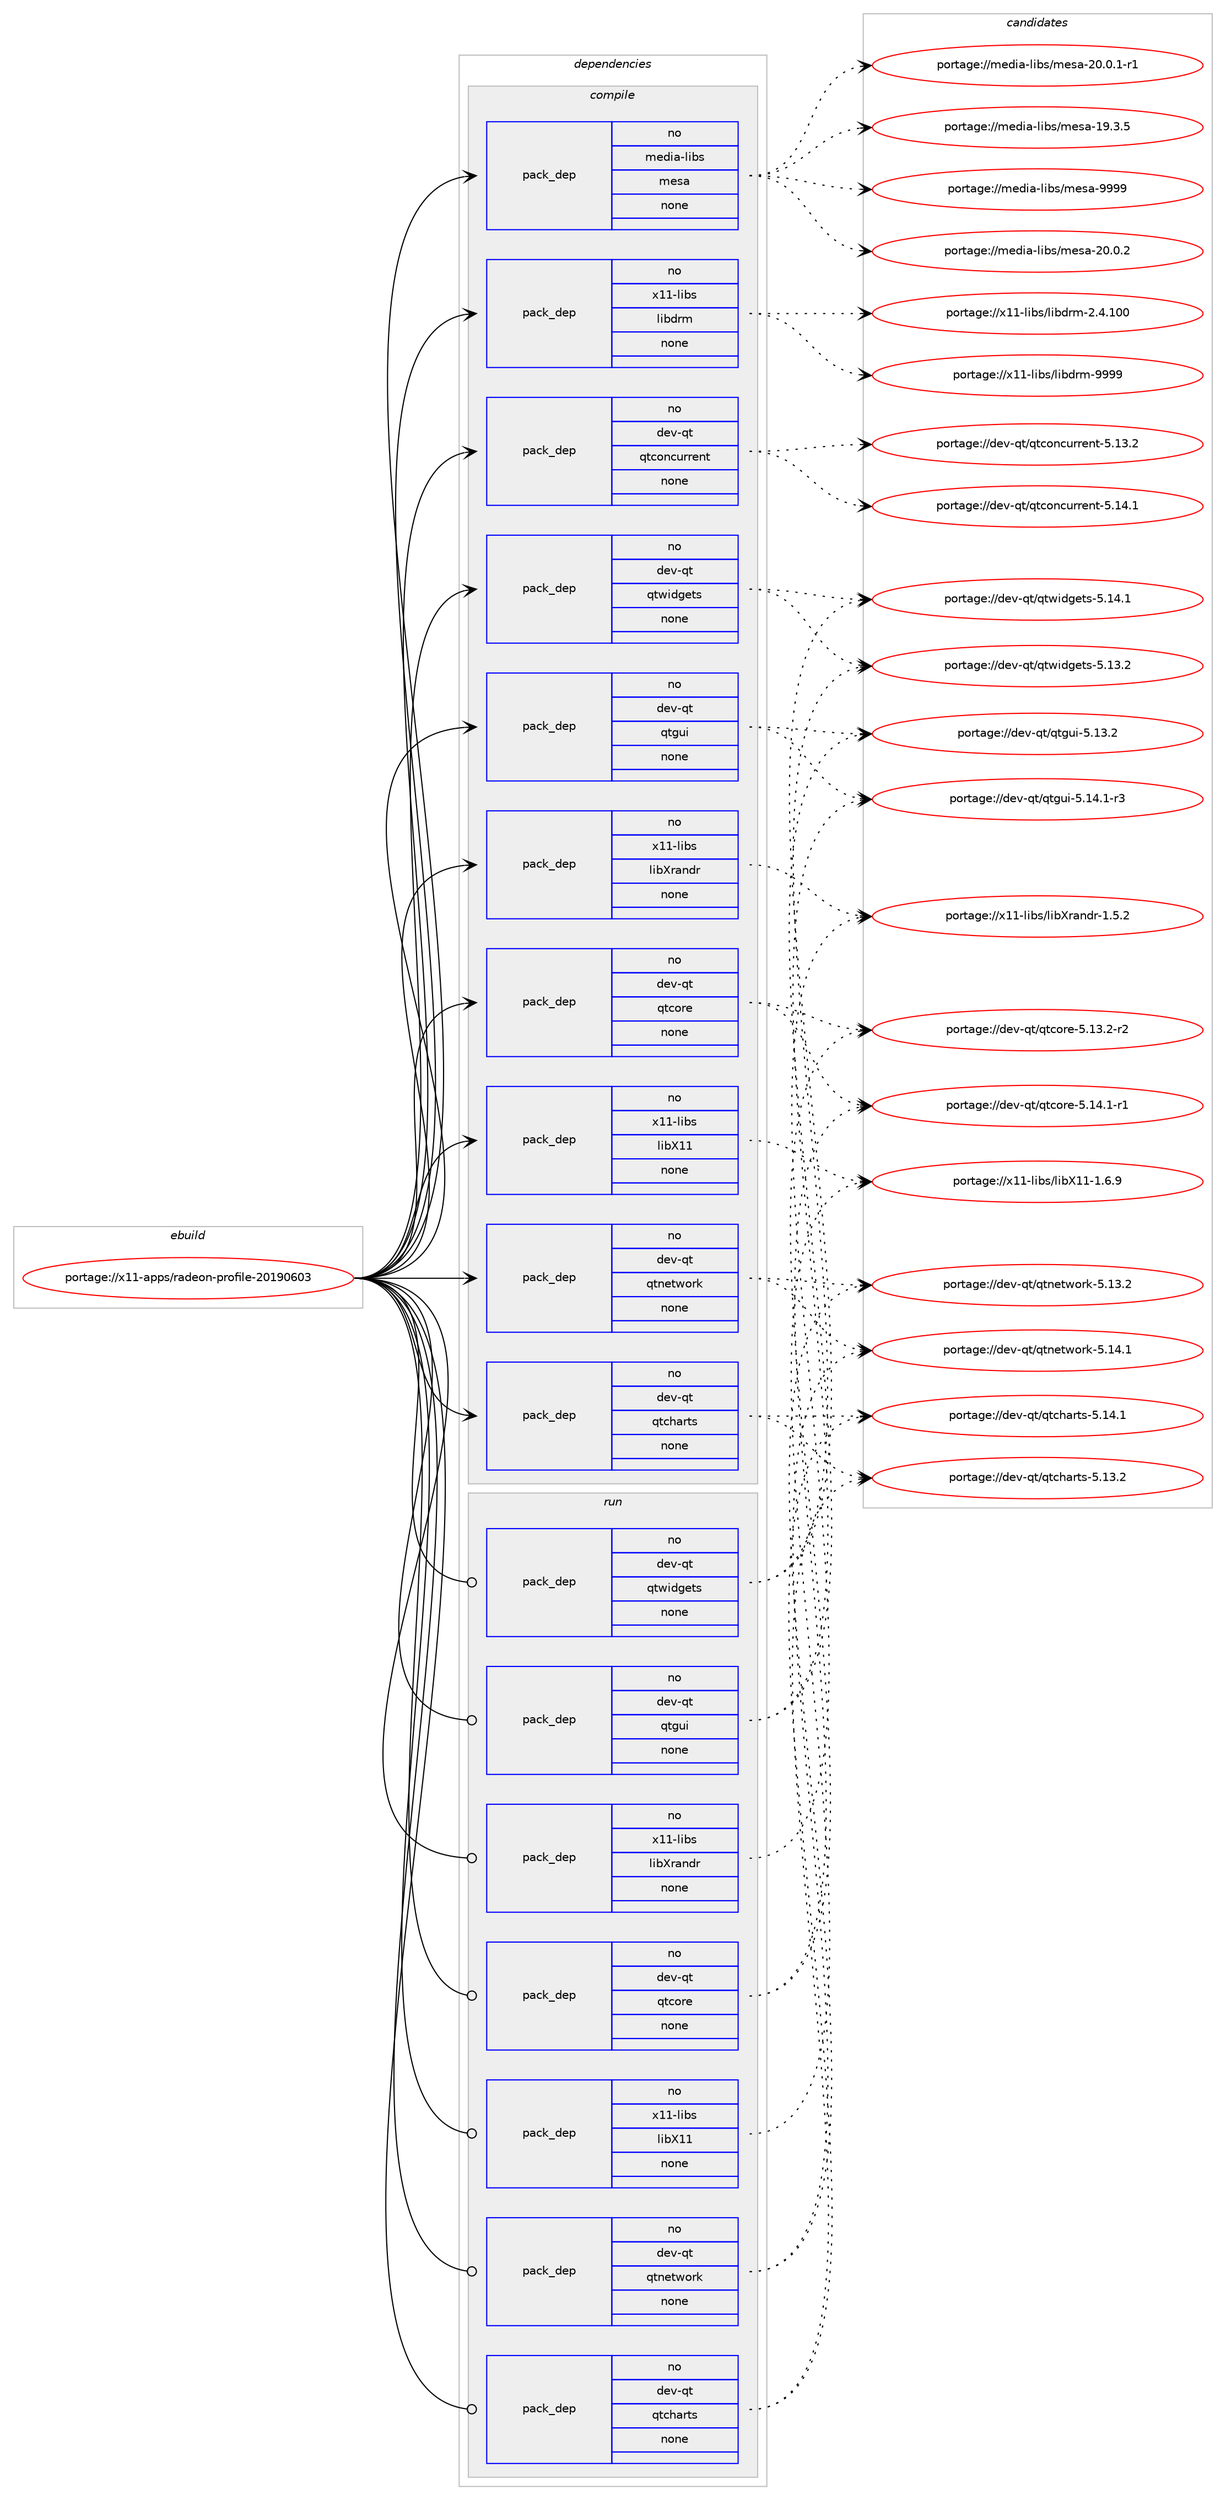 digraph prolog {

# *************
# Graph options
# *************

newrank=true;
concentrate=true;
compound=true;
graph [rankdir=LR,fontname=Helvetica,fontsize=10,ranksep=1.5];#, ranksep=2.5, nodesep=0.2];
edge  [arrowhead=vee];
node  [fontname=Helvetica,fontsize=10];

# **********
# The ebuild
# **********

subgraph cluster_leftcol {
color=gray;
label=<<i>ebuild</i>>;
id [label="portage://x11-apps/radeon-profile-20190603", color=red, width=4, href="../x11-apps/radeon-profile-20190603.svg"];
}

# ****************
# The dependencies
# ****************

subgraph cluster_midcol {
color=gray;
label=<<i>dependencies</i>>;
subgraph cluster_compile {
fillcolor="#eeeeee";
style=filled;
label=<<i>compile</i>>;
subgraph pack3239 {
dependency3576 [label=<<TABLE BORDER="0" CELLBORDER="1" CELLSPACING="0" CELLPADDING="4" WIDTH="220"><TR><TD ROWSPAN="6" CELLPADDING="30">pack_dep</TD></TR><TR><TD WIDTH="110">no</TD></TR><TR><TD>dev-qt</TD></TR><TR><TD>qtcharts</TD></TR><TR><TD>none</TD></TR><TR><TD></TD></TR></TABLE>>, shape=none, color=blue];
}
id:e -> dependency3576:w [weight=20,style="solid",arrowhead="vee"];
subgraph pack3240 {
dependency3577 [label=<<TABLE BORDER="0" CELLBORDER="1" CELLSPACING="0" CELLPADDING="4" WIDTH="220"><TR><TD ROWSPAN="6" CELLPADDING="30">pack_dep</TD></TR><TR><TD WIDTH="110">no</TD></TR><TR><TD>dev-qt</TD></TR><TR><TD>qtconcurrent</TD></TR><TR><TD>none</TD></TR><TR><TD></TD></TR></TABLE>>, shape=none, color=blue];
}
id:e -> dependency3577:w [weight=20,style="solid",arrowhead="vee"];
subgraph pack3241 {
dependency3578 [label=<<TABLE BORDER="0" CELLBORDER="1" CELLSPACING="0" CELLPADDING="4" WIDTH="220"><TR><TD ROWSPAN="6" CELLPADDING="30">pack_dep</TD></TR><TR><TD WIDTH="110">no</TD></TR><TR><TD>dev-qt</TD></TR><TR><TD>qtcore</TD></TR><TR><TD>none</TD></TR><TR><TD></TD></TR></TABLE>>, shape=none, color=blue];
}
id:e -> dependency3578:w [weight=20,style="solid",arrowhead="vee"];
subgraph pack3242 {
dependency3579 [label=<<TABLE BORDER="0" CELLBORDER="1" CELLSPACING="0" CELLPADDING="4" WIDTH="220"><TR><TD ROWSPAN="6" CELLPADDING="30">pack_dep</TD></TR><TR><TD WIDTH="110">no</TD></TR><TR><TD>dev-qt</TD></TR><TR><TD>qtgui</TD></TR><TR><TD>none</TD></TR><TR><TD></TD></TR></TABLE>>, shape=none, color=blue];
}
id:e -> dependency3579:w [weight=20,style="solid",arrowhead="vee"];
subgraph pack3243 {
dependency3580 [label=<<TABLE BORDER="0" CELLBORDER="1" CELLSPACING="0" CELLPADDING="4" WIDTH="220"><TR><TD ROWSPAN="6" CELLPADDING="30">pack_dep</TD></TR><TR><TD WIDTH="110">no</TD></TR><TR><TD>dev-qt</TD></TR><TR><TD>qtnetwork</TD></TR><TR><TD>none</TD></TR><TR><TD></TD></TR></TABLE>>, shape=none, color=blue];
}
id:e -> dependency3580:w [weight=20,style="solid",arrowhead="vee"];
subgraph pack3244 {
dependency3581 [label=<<TABLE BORDER="0" CELLBORDER="1" CELLSPACING="0" CELLPADDING="4" WIDTH="220"><TR><TD ROWSPAN="6" CELLPADDING="30">pack_dep</TD></TR><TR><TD WIDTH="110">no</TD></TR><TR><TD>dev-qt</TD></TR><TR><TD>qtwidgets</TD></TR><TR><TD>none</TD></TR><TR><TD></TD></TR></TABLE>>, shape=none, color=blue];
}
id:e -> dependency3581:w [weight=20,style="solid",arrowhead="vee"];
subgraph pack3245 {
dependency3582 [label=<<TABLE BORDER="0" CELLBORDER="1" CELLSPACING="0" CELLPADDING="4" WIDTH="220"><TR><TD ROWSPAN="6" CELLPADDING="30">pack_dep</TD></TR><TR><TD WIDTH="110">no</TD></TR><TR><TD>media-libs</TD></TR><TR><TD>mesa</TD></TR><TR><TD>none</TD></TR><TR><TD></TD></TR></TABLE>>, shape=none, color=blue];
}
id:e -> dependency3582:w [weight=20,style="solid",arrowhead="vee"];
subgraph pack3246 {
dependency3583 [label=<<TABLE BORDER="0" CELLBORDER="1" CELLSPACING="0" CELLPADDING="4" WIDTH="220"><TR><TD ROWSPAN="6" CELLPADDING="30">pack_dep</TD></TR><TR><TD WIDTH="110">no</TD></TR><TR><TD>x11-libs</TD></TR><TR><TD>libX11</TD></TR><TR><TD>none</TD></TR><TR><TD></TD></TR></TABLE>>, shape=none, color=blue];
}
id:e -> dependency3583:w [weight=20,style="solid",arrowhead="vee"];
subgraph pack3247 {
dependency3584 [label=<<TABLE BORDER="0" CELLBORDER="1" CELLSPACING="0" CELLPADDING="4" WIDTH="220"><TR><TD ROWSPAN="6" CELLPADDING="30">pack_dep</TD></TR><TR><TD WIDTH="110">no</TD></TR><TR><TD>x11-libs</TD></TR><TR><TD>libXrandr</TD></TR><TR><TD>none</TD></TR><TR><TD></TD></TR></TABLE>>, shape=none, color=blue];
}
id:e -> dependency3584:w [weight=20,style="solid",arrowhead="vee"];
subgraph pack3248 {
dependency3585 [label=<<TABLE BORDER="0" CELLBORDER="1" CELLSPACING="0" CELLPADDING="4" WIDTH="220"><TR><TD ROWSPAN="6" CELLPADDING="30">pack_dep</TD></TR><TR><TD WIDTH="110">no</TD></TR><TR><TD>x11-libs</TD></TR><TR><TD>libdrm</TD></TR><TR><TD>none</TD></TR><TR><TD></TD></TR></TABLE>>, shape=none, color=blue];
}
id:e -> dependency3585:w [weight=20,style="solid",arrowhead="vee"];
}
subgraph cluster_compileandrun {
fillcolor="#eeeeee";
style=filled;
label=<<i>compile and run</i>>;
}
subgraph cluster_run {
fillcolor="#eeeeee";
style=filled;
label=<<i>run</i>>;
subgraph pack3249 {
dependency3586 [label=<<TABLE BORDER="0" CELLBORDER="1" CELLSPACING="0" CELLPADDING="4" WIDTH="220"><TR><TD ROWSPAN="6" CELLPADDING="30">pack_dep</TD></TR><TR><TD WIDTH="110">no</TD></TR><TR><TD>dev-qt</TD></TR><TR><TD>qtcharts</TD></TR><TR><TD>none</TD></TR><TR><TD></TD></TR></TABLE>>, shape=none, color=blue];
}
id:e -> dependency3586:w [weight=20,style="solid",arrowhead="odot"];
subgraph pack3250 {
dependency3587 [label=<<TABLE BORDER="0" CELLBORDER="1" CELLSPACING="0" CELLPADDING="4" WIDTH="220"><TR><TD ROWSPAN="6" CELLPADDING="30">pack_dep</TD></TR><TR><TD WIDTH="110">no</TD></TR><TR><TD>dev-qt</TD></TR><TR><TD>qtcore</TD></TR><TR><TD>none</TD></TR><TR><TD></TD></TR></TABLE>>, shape=none, color=blue];
}
id:e -> dependency3587:w [weight=20,style="solid",arrowhead="odot"];
subgraph pack3251 {
dependency3588 [label=<<TABLE BORDER="0" CELLBORDER="1" CELLSPACING="0" CELLPADDING="4" WIDTH="220"><TR><TD ROWSPAN="6" CELLPADDING="30">pack_dep</TD></TR><TR><TD WIDTH="110">no</TD></TR><TR><TD>dev-qt</TD></TR><TR><TD>qtgui</TD></TR><TR><TD>none</TD></TR><TR><TD></TD></TR></TABLE>>, shape=none, color=blue];
}
id:e -> dependency3588:w [weight=20,style="solid",arrowhead="odot"];
subgraph pack3252 {
dependency3589 [label=<<TABLE BORDER="0" CELLBORDER="1" CELLSPACING="0" CELLPADDING="4" WIDTH="220"><TR><TD ROWSPAN="6" CELLPADDING="30">pack_dep</TD></TR><TR><TD WIDTH="110">no</TD></TR><TR><TD>dev-qt</TD></TR><TR><TD>qtnetwork</TD></TR><TR><TD>none</TD></TR><TR><TD></TD></TR></TABLE>>, shape=none, color=blue];
}
id:e -> dependency3589:w [weight=20,style="solid",arrowhead="odot"];
subgraph pack3253 {
dependency3590 [label=<<TABLE BORDER="0" CELLBORDER="1" CELLSPACING="0" CELLPADDING="4" WIDTH="220"><TR><TD ROWSPAN="6" CELLPADDING="30">pack_dep</TD></TR><TR><TD WIDTH="110">no</TD></TR><TR><TD>dev-qt</TD></TR><TR><TD>qtwidgets</TD></TR><TR><TD>none</TD></TR><TR><TD></TD></TR></TABLE>>, shape=none, color=blue];
}
id:e -> dependency3590:w [weight=20,style="solid",arrowhead="odot"];
subgraph pack3254 {
dependency3591 [label=<<TABLE BORDER="0" CELLBORDER="1" CELLSPACING="0" CELLPADDING="4" WIDTH="220"><TR><TD ROWSPAN="6" CELLPADDING="30">pack_dep</TD></TR><TR><TD WIDTH="110">no</TD></TR><TR><TD>x11-libs</TD></TR><TR><TD>libX11</TD></TR><TR><TD>none</TD></TR><TR><TD></TD></TR></TABLE>>, shape=none, color=blue];
}
id:e -> dependency3591:w [weight=20,style="solid",arrowhead="odot"];
subgraph pack3255 {
dependency3592 [label=<<TABLE BORDER="0" CELLBORDER="1" CELLSPACING="0" CELLPADDING="4" WIDTH="220"><TR><TD ROWSPAN="6" CELLPADDING="30">pack_dep</TD></TR><TR><TD WIDTH="110">no</TD></TR><TR><TD>x11-libs</TD></TR><TR><TD>libXrandr</TD></TR><TR><TD>none</TD></TR><TR><TD></TD></TR></TABLE>>, shape=none, color=blue];
}
id:e -> dependency3592:w [weight=20,style="solid",arrowhead="odot"];
}
}

# **************
# The candidates
# **************

subgraph cluster_choices {
rank=same;
color=gray;
label=<<i>candidates</i>>;

subgraph choice3239 {
color=black;
nodesep=1;
choice1001011184511311647113116991049711411611545534649524649 [label="portage://dev-qt/qtcharts-5.14.1", color=red, width=4,href="../dev-qt/qtcharts-5.14.1.svg"];
choice1001011184511311647113116991049711411611545534649514650 [label="portage://dev-qt/qtcharts-5.13.2", color=red, width=4,href="../dev-qt/qtcharts-5.13.2.svg"];
dependency3576:e -> choice1001011184511311647113116991049711411611545534649524649:w [style=dotted,weight="100"];
dependency3576:e -> choice1001011184511311647113116991049711411611545534649514650:w [style=dotted,weight="100"];
}
subgraph choice3240 {
color=black;
nodesep=1;
choice1001011184511311647113116991111109911711411410111011645534649524649 [label="portage://dev-qt/qtconcurrent-5.14.1", color=red, width=4,href="../dev-qt/qtconcurrent-5.14.1.svg"];
choice1001011184511311647113116991111109911711411410111011645534649514650 [label="portage://dev-qt/qtconcurrent-5.13.2", color=red, width=4,href="../dev-qt/qtconcurrent-5.13.2.svg"];
dependency3577:e -> choice1001011184511311647113116991111109911711411410111011645534649524649:w [style=dotted,weight="100"];
dependency3577:e -> choice1001011184511311647113116991111109911711411410111011645534649514650:w [style=dotted,weight="100"];
}
subgraph choice3241 {
color=black;
nodesep=1;
choice100101118451131164711311699111114101455346495246494511449 [label="portage://dev-qt/qtcore-5.14.1-r1", color=red, width=4,href="../dev-qt/qtcore-5.14.1-r1.svg"];
choice100101118451131164711311699111114101455346495146504511450 [label="portage://dev-qt/qtcore-5.13.2-r2", color=red, width=4,href="../dev-qt/qtcore-5.13.2-r2.svg"];
dependency3578:e -> choice100101118451131164711311699111114101455346495246494511449:w [style=dotted,weight="100"];
dependency3578:e -> choice100101118451131164711311699111114101455346495146504511450:w [style=dotted,weight="100"];
}
subgraph choice3242 {
color=black;
nodesep=1;
choice1001011184511311647113116103117105455346495246494511451 [label="portage://dev-qt/qtgui-5.14.1-r3", color=red, width=4,href="../dev-qt/qtgui-5.14.1-r3.svg"];
choice100101118451131164711311610311710545534649514650 [label="portage://dev-qt/qtgui-5.13.2", color=red, width=4,href="../dev-qt/qtgui-5.13.2.svg"];
dependency3579:e -> choice1001011184511311647113116103117105455346495246494511451:w [style=dotted,weight="100"];
dependency3579:e -> choice100101118451131164711311610311710545534649514650:w [style=dotted,weight="100"];
}
subgraph choice3243 {
color=black;
nodesep=1;
choice100101118451131164711311611010111611911111410745534649524649 [label="portage://dev-qt/qtnetwork-5.14.1", color=red, width=4,href="../dev-qt/qtnetwork-5.14.1.svg"];
choice100101118451131164711311611010111611911111410745534649514650 [label="portage://dev-qt/qtnetwork-5.13.2", color=red, width=4,href="../dev-qt/qtnetwork-5.13.2.svg"];
dependency3580:e -> choice100101118451131164711311611010111611911111410745534649524649:w [style=dotted,weight="100"];
dependency3580:e -> choice100101118451131164711311611010111611911111410745534649514650:w [style=dotted,weight="100"];
}
subgraph choice3244 {
color=black;
nodesep=1;
choice100101118451131164711311611910510010310111611545534649524649 [label="portage://dev-qt/qtwidgets-5.14.1", color=red, width=4,href="../dev-qt/qtwidgets-5.14.1.svg"];
choice100101118451131164711311611910510010310111611545534649514650 [label="portage://dev-qt/qtwidgets-5.13.2", color=red, width=4,href="../dev-qt/qtwidgets-5.13.2.svg"];
dependency3581:e -> choice100101118451131164711311611910510010310111611545534649524649:w [style=dotted,weight="100"];
dependency3581:e -> choice100101118451131164711311611910510010310111611545534649514650:w [style=dotted,weight="100"];
}
subgraph choice3245 {
color=black;
nodesep=1;
choice10910110010597451081059811547109101115974557575757 [label="portage://media-libs/mesa-9999", color=red, width=4,href="../media-libs/mesa-9999.svg"];
choice109101100105974510810598115471091011159745504846484650 [label="portage://media-libs/mesa-20.0.2", color=red, width=4,href="../media-libs/mesa-20.0.2.svg"];
choice1091011001059745108105981154710910111597455048464846494511449 [label="portage://media-libs/mesa-20.0.1-r1", color=red, width=4,href="../media-libs/mesa-20.0.1-r1.svg"];
choice109101100105974510810598115471091011159745495746514653 [label="portage://media-libs/mesa-19.3.5", color=red, width=4,href="../media-libs/mesa-19.3.5.svg"];
dependency3582:e -> choice10910110010597451081059811547109101115974557575757:w [style=dotted,weight="100"];
dependency3582:e -> choice109101100105974510810598115471091011159745504846484650:w [style=dotted,weight="100"];
dependency3582:e -> choice1091011001059745108105981154710910111597455048464846494511449:w [style=dotted,weight="100"];
dependency3582:e -> choice109101100105974510810598115471091011159745495746514653:w [style=dotted,weight="100"];
}
subgraph choice3246 {
color=black;
nodesep=1;
choice120494945108105981154710810598884949454946544657 [label="portage://x11-libs/libX11-1.6.9", color=red, width=4,href="../x11-libs/libX11-1.6.9.svg"];
dependency3583:e -> choice120494945108105981154710810598884949454946544657:w [style=dotted,weight="100"];
}
subgraph choice3247 {
color=black;
nodesep=1;
choice1204949451081059811547108105988811497110100114454946534650 [label="portage://x11-libs/libXrandr-1.5.2", color=red, width=4,href="../x11-libs/libXrandr-1.5.2.svg"];
dependency3584:e -> choice1204949451081059811547108105988811497110100114454946534650:w [style=dotted,weight="100"];
}
subgraph choice3248 {
color=black;
nodesep=1;
choice1204949451081059811547108105981001141094557575757 [label="portage://x11-libs/libdrm-9999", color=red, width=4,href="../x11-libs/libdrm-9999.svg"];
choice1204949451081059811547108105981001141094550465246494848 [label="portage://x11-libs/libdrm-2.4.100", color=red, width=4,href="../x11-libs/libdrm-2.4.100.svg"];
dependency3585:e -> choice1204949451081059811547108105981001141094557575757:w [style=dotted,weight="100"];
dependency3585:e -> choice1204949451081059811547108105981001141094550465246494848:w [style=dotted,weight="100"];
}
subgraph choice3249 {
color=black;
nodesep=1;
choice1001011184511311647113116991049711411611545534649524649 [label="portage://dev-qt/qtcharts-5.14.1", color=red, width=4,href="../dev-qt/qtcharts-5.14.1.svg"];
choice1001011184511311647113116991049711411611545534649514650 [label="portage://dev-qt/qtcharts-5.13.2", color=red, width=4,href="../dev-qt/qtcharts-5.13.2.svg"];
dependency3586:e -> choice1001011184511311647113116991049711411611545534649524649:w [style=dotted,weight="100"];
dependency3586:e -> choice1001011184511311647113116991049711411611545534649514650:w [style=dotted,weight="100"];
}
subgraph choice3250 {
color=black;
nodesep=1;
choice100101118451131164711311699111114101455346495246494511449 [label="portage://dev-qt/qtcore-5.14.1-r1", color=red, width=4,href="../dev-qt/qtcore-5.14.1-r1.svg"];
choice100101118451131164711311699111114101455346495146504511450 [label="portage://dev-qt/qtcore-5.13.2-r2", color=red, width=4,href="../dev-qt/qtcore-5.13.2-r2.svg"];
dependency3587:e -> choice100101118451131164711311699111114101455346495246494511449:w [style=dotted,weight="100"];
dependency3587:e -> choice100101118451131164711311699111114101455346495146504511450:w [style=dotted,weight="100"];
}
subgraph choice3251 {
color=black;
nodesep=1;
choice1001011184511311647113116103117105455346495246494511451 [label="portage://dev-qt/qtgui-5.14.1-r3", color=red, width=4,href="../dev-qt/qtgui-5.14.1-r3.svg"];
choice100101118451131164711311610311710545534649514650 [label="portage://dev-qt/qtgui-5.13.2", color=red, width=4,href="../dev-qt/qtgui-5.13.2.svg"];
dependency3588:e -> choice1001011184511311647113116103117105455346495246494511451:w [style=dotted,weight="100"];
dependency3588:e -> choice100101118451131164711311610311710545534649514650:w [style=dotted,weight="100"];
}
subgraph choice3252 {
color=black;
nodesep=1;
choice100101118451131164711311611010111611911111410745534649524649 [label="portage://dev-qt/qtnetwork-5.14.1", color=red, width=4,href="../dev-qt/qtnetwork-5.14.1.svg"];
choice100101118451131164711311611010111611911111410745534649514650 [label="portage://dev-qt/qtnetwork-5.13.2", color=red, width=4,href="../dev-qt/qtnetwork-5.13.2.svg"];
dependency3589:e -> choice100101118451131164711311611010111611911111410745534649524649:w [style=dotted,weight="100"];
dependency3589:e -> choice100101118451131164711311611010111611911111410745534649514650:w [style=dotted,weight="100"];
}
subgraph choice3253 {
color=black;
nodesep=1;
choice100101118451131164711311611910510010310111611545534649524649 [label="portage://dev-qt/qtwidgets-5.14.1", color=red, width=4,href="../dev-qt/qtwidgets-5.14.1.svg"];
choice100101118451131164711311611910510010310111611545534649514650 [label="portage://dev-qt/qtwidgets-5.13.2", color=red, width=4,href="../dev-qt/qtwidgets-5.13.2.svg"];
dependency3590:e -> choice100101118451131164711311611910510010310111611545534649524649:w [style=dotted,weight="100"];
dependency3590:e -> choice100101118451131164711311611910510010310111611545534649514650:w [style=dotted,weight="100"];
}
subgraph choice3254 {
color=black;
nodesep=1;
choice120494945108105981154710810598884949454946544657 [label="portage://x11-libs/libX11-1.6.9", color=red, width=4,href="../x11-libs/libX11-1.6.9.svg"];
dependency3591:e -> choice120494945108105981154710810598884949454946544657:w [style=dotted,weight="100"];
}
subgraph choice3255 {
color=black;
nodesep=1;
choice1204949451081059811547108105988811497110100114454946534650 [label="portage://x11-libs/libXrandr-1.5.2", color=red, width=4,href="../x11-libs/libXrandr-1.5.2.svg"];
dependency3592:e -> choice1204949451081059811547108105988811497110100114454946534650:w [style=dotted,weight="100"];
}
}

}
